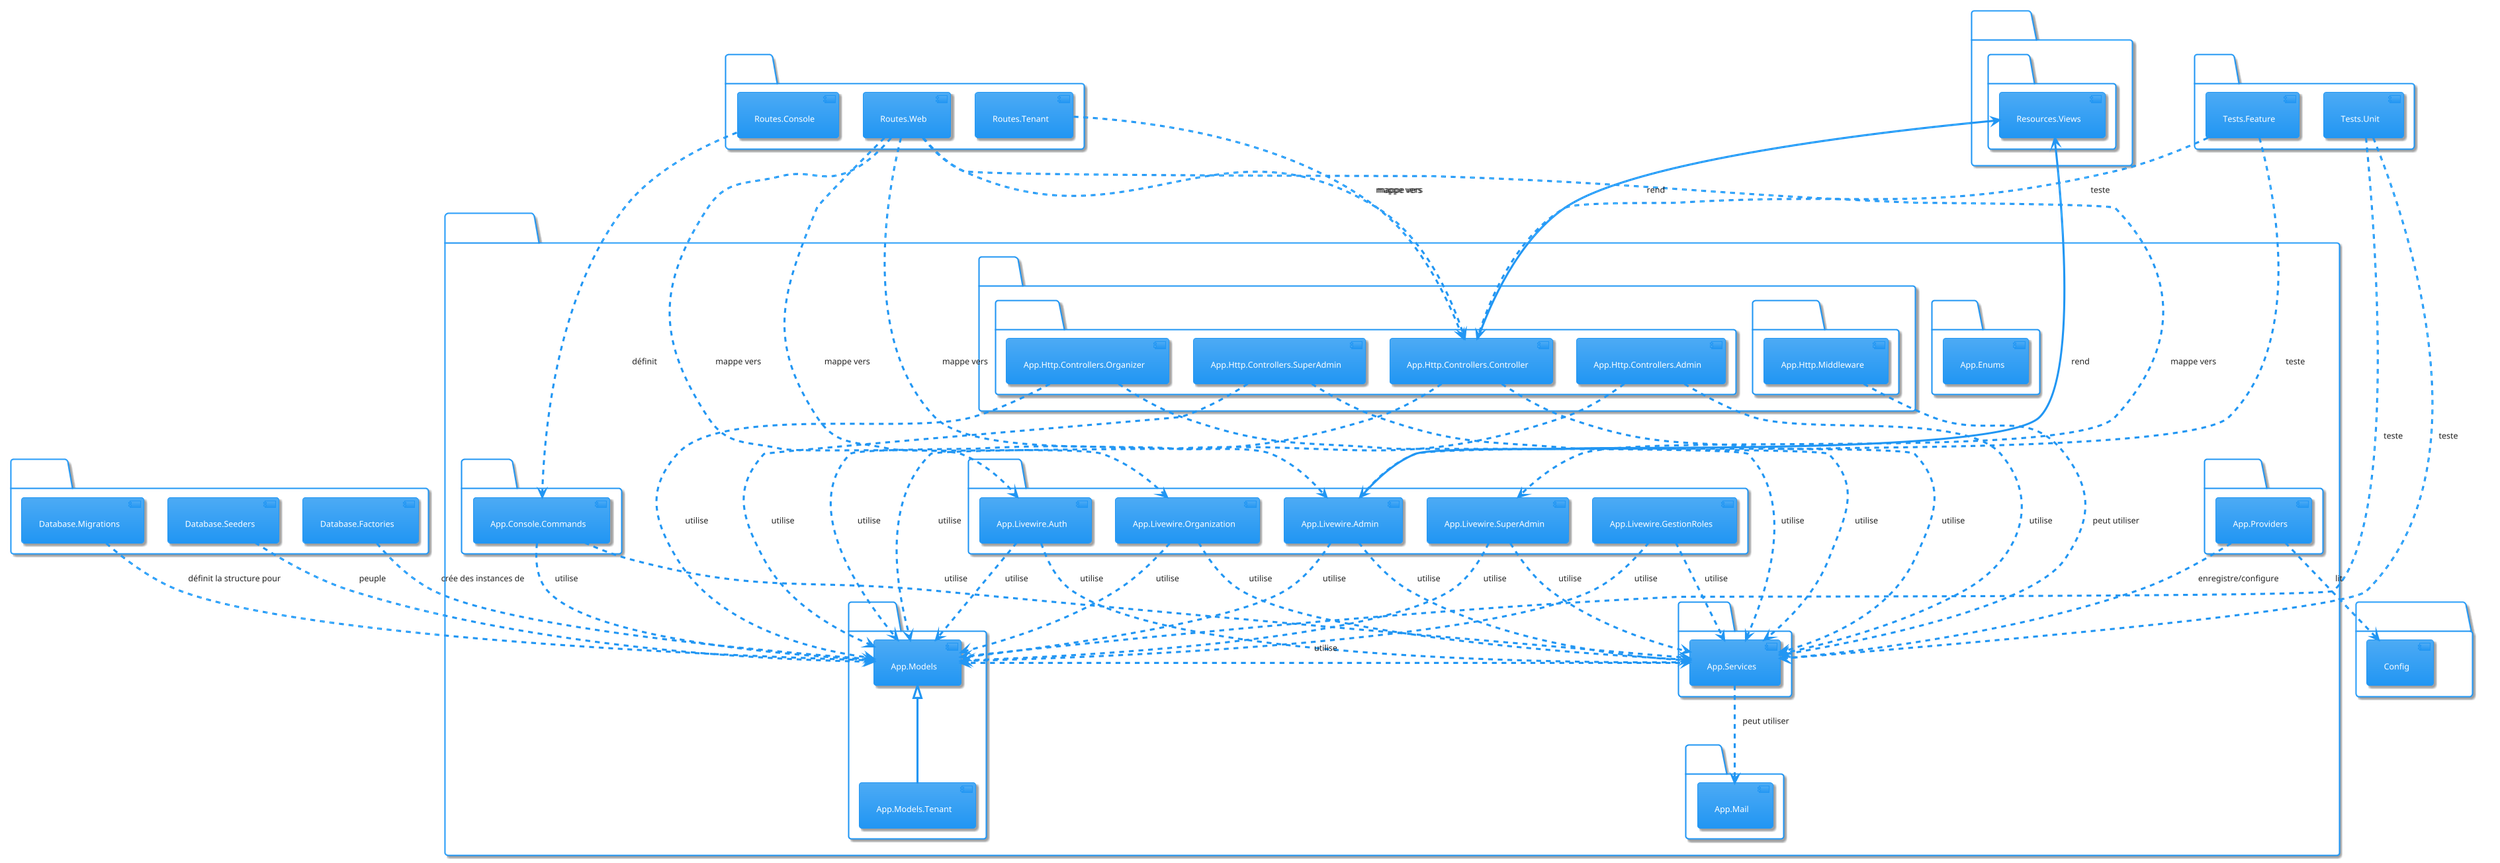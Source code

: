 @startuml
!theme materia

package "Application (App)" {
  package "Console" {
    [App.Console.Commands]
  }

  package "Enums" {
    [App.Enums]
  }

  package "HTTP" {
    package "Controllers" {
      [App.Http.Controllers.Admin]
      [App.Http.Controllers.Organizer]
      [App.Http.Controllers.SuperAdmin]
      [App.Http.Controllers.Controller]
    }
    package "Middleware" {
      [App.Http.Middleware]
    }
  }

  package "Livewire" {
    [App.Livewire.Admin]
    [App.Livewire.Auth]
    [App.Livewire.GestionRoles]
    [App.Livewire.Organization]
    [App.Livewire.SuperAdmin]
  }

  package "Mail" {
    [App.Mail]
  }

  package "Models" {
    [App.Models.Tenant]
    [App.Models]
  }

  package "Providers" {
    [App.Providers]
  }

  package "Services" {
    [App.Services]
  }
}

package "Configuration (Config)" {
  [Config]
}

package "Database" {
  [Database.Migrations]
  [Database.Seeders]
  [Database.Factories]
}

package "Resources" {
  package "Views" {
    [Resources.Views]
  }
}

package "Routes" {
  [Routes.Web]
  [Routes.Tenant]
  [Routes.Console]
}

package "Tests" {
  [Tests.Feature]
  [Tests.Unit]
}

' Relationships
[App.Http.Controllers.Controller] ..> [App.Services] : utilise
[App.Http.Controllers.Controller] ..> [App.Models] : utilise
[App.Http.Controllers.Admin] ...> [App.Services] : utilise
[App.Http.Controllers.Admin] ...> [App.Models] : utilise
[App.Http.Controllers.Organizer] ...> [App.Services] : utilise
[App.Http.Controllers.Organizer] ...> [App.Models] : utilise
[App.Http.Controllers.SuperAdmin] ...> [App.Services] : utilise
[App.Http.Controllers.SuperAdmin] ...> [App.Models] : utilise

[App.Livewire.Admin] ..> [App.Services] : utilise
[App.Livewire.Admin] ..> [App.Models] : utilise
[App.Livewire.Auth] ..> [App.Services] : utilise
[App.Livewire.Auth] ..> [App.Models] : utilise
[App.Livewire.GestionRoles] ..> [App.Services] : utilise
[App.Livewire.GestionRoles] ..> [App.Models] : utilise
[App.Livewire.Organization] ..> [App.Services] : utilise
[App.Livewire.Organization] ..> [App.Models] : utilise
[App.Livewire.SuperAdmin] ..> [App.Services] : utilise
[App.Livewire.SuperAdmin] ..> [App.Models] : utilise

[App.Services] ..> [App.Models] : utilise
[App.Services] ..> [App.Mail] : peut utiliser
[App.Console.Commands] ..> [App.Services] : utilise
[App.Console.Commands] ..> [App.Models] : utilise

[App.Providers] ..> [App.Services] : enregistre/configure
[App.Providers] ..> [Config] : lit

[Routes.Web] ..> [App.Http.Controllers.Controller] : mappe vers
[Routes.Web] ..> [App.Livewire.Admin] : mappe vers
[Routes.Web] ..> [App.Livewire.Auth] : mappe vers
[Routes.Web] ..> [App.Livewire.Organization] : mappe vers
[Routes.Web] ..> [App.Livewire.SuperAdmin] : mappe vers
[Routes.Tenant] ..> [App.Http.Controllers.Controller] : mappe vers
[Routes.Console] ..> [App.Console.Commands] : définit

[Database.Migrations] ..> [App.Models] : définit la structure pour
[Database.Seeders] ..> [App.Models] : peuple
[Database.Factories] ..> [App.Models] : crée des instances de

[App.Http.Middleware] ..> [App.Services] : peut utiliser

[Tests.Feature] ..> [App.Http.Controllers.Controller] : teste
[Tests.Feature] ..> [App.Livewire.Admin] : teste
[Tests.Unit] ..> [App.Services] : teste
[Tests.Unit] ..> [App.Models] : teste

[Resources.Views] <-- [App.Http.Controllers.Controller] : rend
[Resources.Views] <-- [App.Livewire.Admin] : rend

[App.Models.Tenant] -up-|> [App.Models]

@enduml
